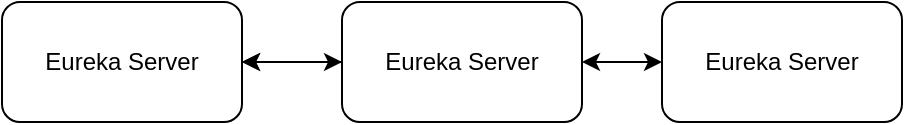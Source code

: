 <mxfile version="20.5.3" type="github">
  <diagram id="2ICcWeiLOYVr5hPKe--f" name="第 1 页">
    <mxGraphModel dx="675" dy="529" grid="1" gridSize="10" guides="1" tooltips="1" connect="1" arrows="1" fold="1" page="0" pageScale="1" pageWidth="827" pageHeight="1169" math="0" shadow="0">
      <root>
        <mxCell id="0" />
        <mxCell id="1" parent="0" />
        <mxCell id="tDdabyUVN-SQ6ZdTEQ9M-3" value="Eureka Server" style="rounded=1;whiteSpace=wrap;html=1;" vertex="1" parent="1">
          <mxGeometry x="110" y="90" width="120" height="60" as="geometry" />
        </mxCell>
        <mxCell id="tDdabyUVN-SQ6ZdTEQ9M-7" value="" style="edgeStyle=orthogonalEdgeStyle;rounded=0;orthogonalLoop=1;jettySize=auto;html=1;" edge="1" parent="1" source="tDdabyUVN-SQ6ZdTEQ9M-4" target="tDdabyUVN-SQ6ZdTEQ9M-3">
          <mxGeometry relative="1" as="geometry" />
        </mxCell>
        <mxCell id="tDdabyUVN-SQ6ZdTEQ9M-4" value="Eureka Server" style="rounded=1;whiteSpace=wrap;html=1;" vertex="1" parent="1">
          <mxGeometry x="280" y="90" width="120" height="60" as="geometry" />
        </mxCell>
        <mxCell id="tDdabyUVN-SQ6ZdTEQ9M-5" value="" style="endArrow=classic;startArrow=classic;html=1;rounded=0;exitX=1;exitY=0.5;exitDx=0;exitDy=0;" edge="1" parent="1" source="tDdabyUVN-SQ6ZdTEQ9M-3">
          <mxGeometry width="50" height="50" relative="1" as="geometry">
            <mxPoint x="230" y="170" as="sourcePoint" />
            <mxPoint x="280" y="120" as="targetPoint" />
          </mxGeometry>
        </mxCell>
        <mxCell id="tDdabyUVN-SQ6ZdTEQ9M-6" value="Eureka Server" style="rounded=1;whiteSpace=wrap;html=1;" vertex="1" parent="1">
          <mxGeometry x="440" y="90" width="120" height="60" as="geometry" />
        </mxCell>
        <mxCell id="tDdabyUVN-SQ6ZdTEQ9M-8" value="" style="endArrow=classic;startArrow=classic;html=1;rounded=0;exitX=1;exitY=0.5;exitDx=0;exitDy=0;entryX=0;entryY=0.5;entryDx=0;entryDy=0;" edge="1" parent="1" source="tDdabyUVN-SQ6ZdTEQ9M-4" target="tDdabyUVN-SQ6ZdTEQ9M-6">
          <mxGeometry width="50" height="50" relative="1" as="geometry">
            <mxPoint x="240" y="130" as="sourcePoint" />
            <mxPoint x="290" y="130" as="targetPoint" />
          </mxGeometry>
        </mxCell>
      </root>
    </mxGraphModel>
  </diagram>
</mxfile>
